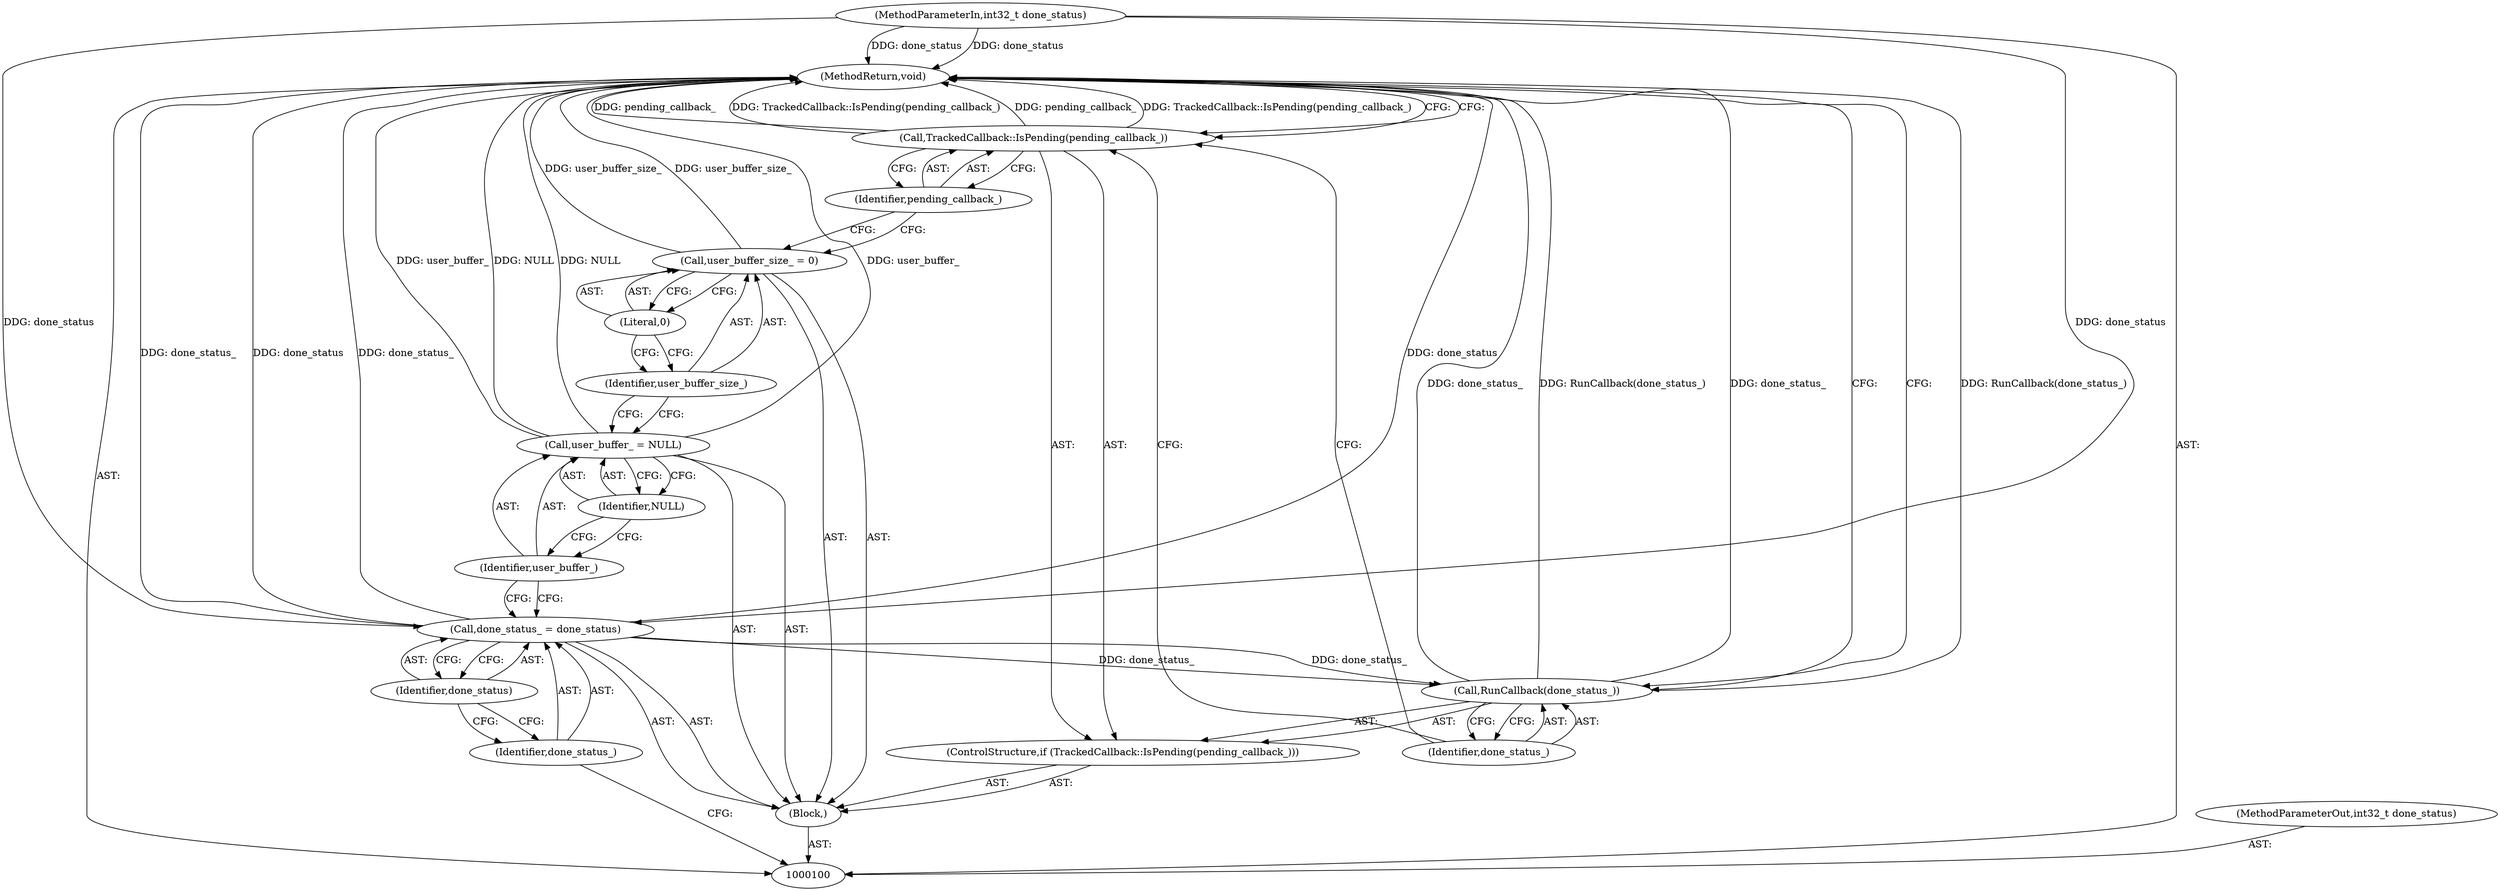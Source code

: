 digraph "0_Chrome_9ce8793d2a8ca2cc0cb3c26fa1ca0eef3d9bc999" {
"1000117" [label="(MethodReturn,void)"];
"1000101" [label="(MethodParameterIn,int32_t done_status)"];
"1000136" [label="(MethodParameterOut,int32_t done_status)"];
"1000102" [label="(Block,)"];
"1000105" [label="(Identifier,done_status)"];
"1000103" [label="(Call,done_status_ = done_status)"];
"1000104" [label="(Identifier,done_status_)"];
"1000108" [label="(Identifier,NULL)"];
"1000106" [label="(Call,user_buffer_ = NULL)"];
"1000107" [label="(Identifier,user_buffer_)"];
"1000109" [label="(Call,user_buffer_size_ = 0)"];
"1000110" [label="(Identifier,user_buffer_size_)"];
"1000111" [label="(Literal,0)"];
"1000112" [label="(ControlStructure,if (TrackedCallback::IsPending(pending_callback_)))"];
"1000114" [label="(Identifier,pending_callback_)"];
"1000113" [label="(Call,TrackedCallback::IsPending(pending_callback_))"];
"1000116" [label="(Identifier,done_status_)"];
"1000115" [label="(Call,RunCallback(done_status_))"];
"1000117" -> "1000100"  [label="AST: "];
"1000117" -> "1000115"  [label="CFG: "];
"1000117" -> "1000113"  [label="CFG: "];
"1000106" -> "1000117"  [label="DDG: NULL"];
"1000106" -> "1000117"  [label="DDG: user_buffer_"];
"1000103" -> "1000117"  [label="DDG: done_status_"];
"1000103" -> "1000117"  [label="DDG: done_status"];
"1000113" -> "1000117"  [label="DDG: pending_callback_"];
"1000113" -> "1000117"  [label="DDG: TrackedCallback::IsPending(pending_callback_)"];
"1000115" -> "1000117"  [label="DDG: RunCallback(done_status_)"];
"1000115" -> "1000117"  [label="DDG: done_status_"];
"1000101" -> "1000117"  [label="DDG: done_status"];
"1000109" -> "1000117"  [label="DDG: user_buffer_size_"];
"1000101" -> "1000100"  [label="AST: "];
"1000101" -> "1000117"  [label="DDG: done_status"];
"1000101" -> "1000103"  [label="DDG: done_status"];
"1000136" -> "1000100"  [label="AST: "];
"1000102" -> "1000100"  [label="AST: "];
"1000103" -> "1000102"  [label="AST: "];
"1000106" -> "1000102"  [label="AST: "];
"1000109" -> "1000102"  [label="AST: "];
"1000112" -> "1000102"  [label="AST: "];
"1000105" -> "1000103"  [label="AST: "];
"1000105" -> "1000104"  [label="CFG: "];
"1000103" -> "1000105"  [label="CFG: "];
"1000103" -> "1000102"  [label="AST: "];
"1000103" -> "1000105"  [label="CFG: "];
"1000104" -> "1000103"  [label="AST: "];
"1000105" -> "1000103"  [label="AST: "];
"1000107" -> "1000103"  [label="CFG: "];
"1000103" -> "1000117"  [label="DDG: done_status_"];
"1000103" -> "1000117"  [label="DDG: done_status"];
"1000101" -> "1000103"  [label="DDG: done_status"];
"1000103" -> "1000115"  [label="DDG: done_status_"];
"1000104" -> "1000103"  [label="AST: "];
"1000104" -> "1000100"  [label="CFG: "];
"1000105" -> "1000104"  [label="CFG: "];
"1000108" -> "1000106"  [label="AST: "];
"1000108" -> "1000107"  [label="CFG: "];
"1000106" -> "1000108"  [label="CFG: "];
"1000106" -> "1000102"  [label="AST: "];
"1000106" -> "1000108"  [label="CFG: "];
"1000107" -> "1000106"  [label="AST: "];
"1000108" -> "1000106"  [label="AST: "];
"1000110" -> "1000106"  [label="CFG: "];
"1000106" -> "1000117"  [label="DDG: NULL"];
"1000106" -> "1000117"  [label="DDG: user_buffer_"];
"1000107" -> "1000106"  [label="AST: "];
"1000107" -> "1000103"  [label="CFG: "];
"1000108" -> "1000107"  [label="CFG: "];
"1000109" -> "1000102"  [label="AST: "];
"1000109" -> "1000111"  [label="CFG: "];
"1000110" -> "1000109"  [label="AST: "];
"1000111" -> "1000109"  [label="AST: "];
"1000114" -> "1000109"  [label="CFG: "];
"1000109" -> "1000117"  [label="DDG: user_buffer_size_"];
"1000110" -> "1000109"  [label="AST: "];
"1000110" -> "1000106"  [label="CFG: "];
"1000111" -> "1000110"  [label="CFG: "];
"1000111" -> "1000109"  [label="AST: "];
"1000111" -> "1000110"  [label="CFG: "];
"1000109" -> "1000111"  [label="CFG: "];
"1000112" -> "1000102"  [label="AST: "];
"1000113" -> "1000112"  [label="AST: "];
"1000115" -> "1000112"  [label="AST: "];
"1000114" -> "1000113"  [label="AST: "];
"1000114" -> "1000109"  [label="CFG: "];
"1000113" -> "1000114"  [label="CFG: "];
"1000113" -> "1000112"  [label="AST: "];
"1000113" -> "1000114"  [label="CFG: "];
"1000114" -> "1000113"  [label="AST: "];
"1000116" -> "1000113"  [label="CFG: "];
"1000117" -> "1000113"  [label="CFG: "];
"1000113" -> "1000117"  [label="DDG: pending_callback_"];
"1000113" -> "1000117"  [label="DDG: TrackedCallback::IsPending(pending_callback_)"];
"1000116" -> "1000115"  [label="AST: "];
"1000116" -> "1000113"  [label="CFG: "];
"1000115" -> "1000116"  [label="CFG: "];
"1000115" -> "1000112"  [label="AST: "];
"1000115" -> "1000116"  [label="CFG: "];
"1000116" -> "1000115"  [label="AST: "];
"1000117" -> "1000115"  [label="CFG: "];
"1000115" -> "1000117"  [label="DDG: RunCallback(done_status_)"];
"1000115" -> "1000117"  [label="DDG: done_status_"];
"1000103" -> "1000115"  [label="DDG: done_status_"];
}
